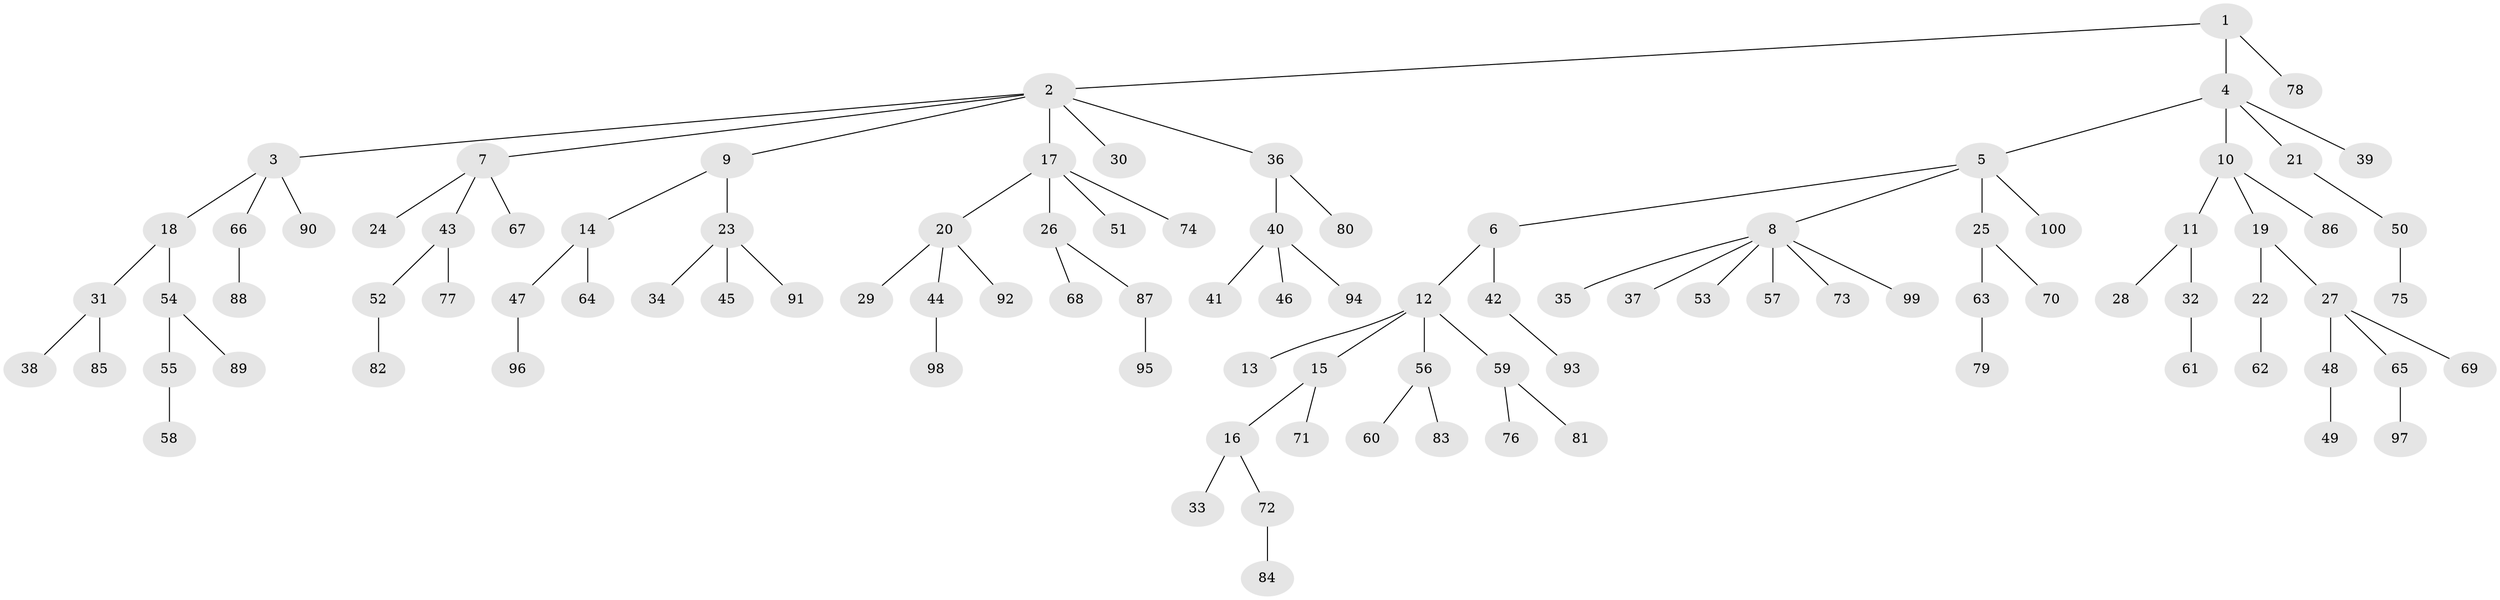 // Generated by graph-tools (version 1.1) at 2025/02/03/09/25 03:02:23]
// undirected, 100 vertices, 99 edges
graph export_dot {
graph [start="1"]
  node [color=gray90,style=filled];
  1;
  2;
  3;
  4;
  5;
  6;
  7;
  8;
  9;
  10;
  11;
  12;
  13;
  14;
  15;
  16;
  17;
  18;
  19;
  20;
  21;
  22;
  23;
  24;
  25;
  26;
  27;
  28;
  29;
  30;
  31;
  32;
  33;
  34;
  35;
  36;
  37;
  38;
  39;
  40;
  41;
  42;
  43;
  44;
  45;
  46;
  47;
  48;
  49;
  50;
  51;
  52;
  53;
  54;
  55;
  56;
  57;
  58;
  59;
  60;
  61;
  62;
  63;
  64;
  65;
  66;
  67;
  68;
  69;
  70;
  71;
  72;
  73;
  74;
  75;
  76;
  77;
  78;
  79;
  80;
  81;
  82;
  83;
  84;
  85;
  86;
  87;
  88;
  89;
  90;
  91;
  92;
  93;
  94;
  95;
  96;
  97;
  98;
  99;
  100;
  1 -- 2;
  1 -- 4;
  1 -- 78;
  2 -- 3;
  2 -- 7;
  2 -- 9;
  2 -- 17;
  2 -- 30;
  2 -- 36;
  3 -- 18;
  3 -- 66;
  3 -- 90;
  4 -- 5;
  4 -- 10;
  4 -- 21;
  4 -- 39;
  5 -- 6;
  5 -- 8;
  5 -- 25;
  5 -- 100;
  6 -- 12;
  6 -- 42;
  7 -- 24;
  7 -- 43;
  7 -- 67;
  8 -- 35;
  8 -- 37;
  8 -- 53;
  8 -- 57;
  8 -- 73;
  8 -- 99;
  9 -- 14;
  9 -- 23;
  10 -- 11;
  10 -- 19;
  10 -- 86;
  11 -- 28;
  11 -- 32;
  12 -- 13;
  12 -- 15;
  12 -- 56;
  12 -- 59;
  14 -- 47;
  14 -- 64;
  15 -- 16;
  15 -- 71;
  16 -- 33;
  16 -- 72;
  17 -- 20;
  17 -- 26;
  17 -- 51;
  17 -- 74;
  18 -- 31;
  18 -- 54;
  19 -- 22;
  19 -- 27;
  20 -- 29;
  20 -- 44;
  20 -- 92;
  21 -- 50;
  22 -- 62;
  23 -- 34;
  23 -- 45;
  23 -- 91;
  25 -- 63;
  25 -- 70;
  26 -- 68;
  26 -- 87;
  27 -- 48;
  27 -- 65;
  27 -- 69;
  31 -- 38;
  31 -- 85;
  32 -- 61;
  36 -- 40;
  36 -- 80;
  40 -- 41;
  40 -- 46;
  40 -- 94;
  42 -- 93;
  43 -- 52;
  43 -- 77;
  44 -- 98;
  47 -- 96;
  48 -- 49;
  50 -- 75;
  52 -- 82;
  54 -- 55;
  54 -- 89;
  55 -- 58;
  56 -- 60;
  56 -- 83;
  59 -- 76;
  59 -- 81;
  63 -- 79;
  65 -- 97;
  66 -- 88;
  72 -- 84;
  87 -- 95;
}
